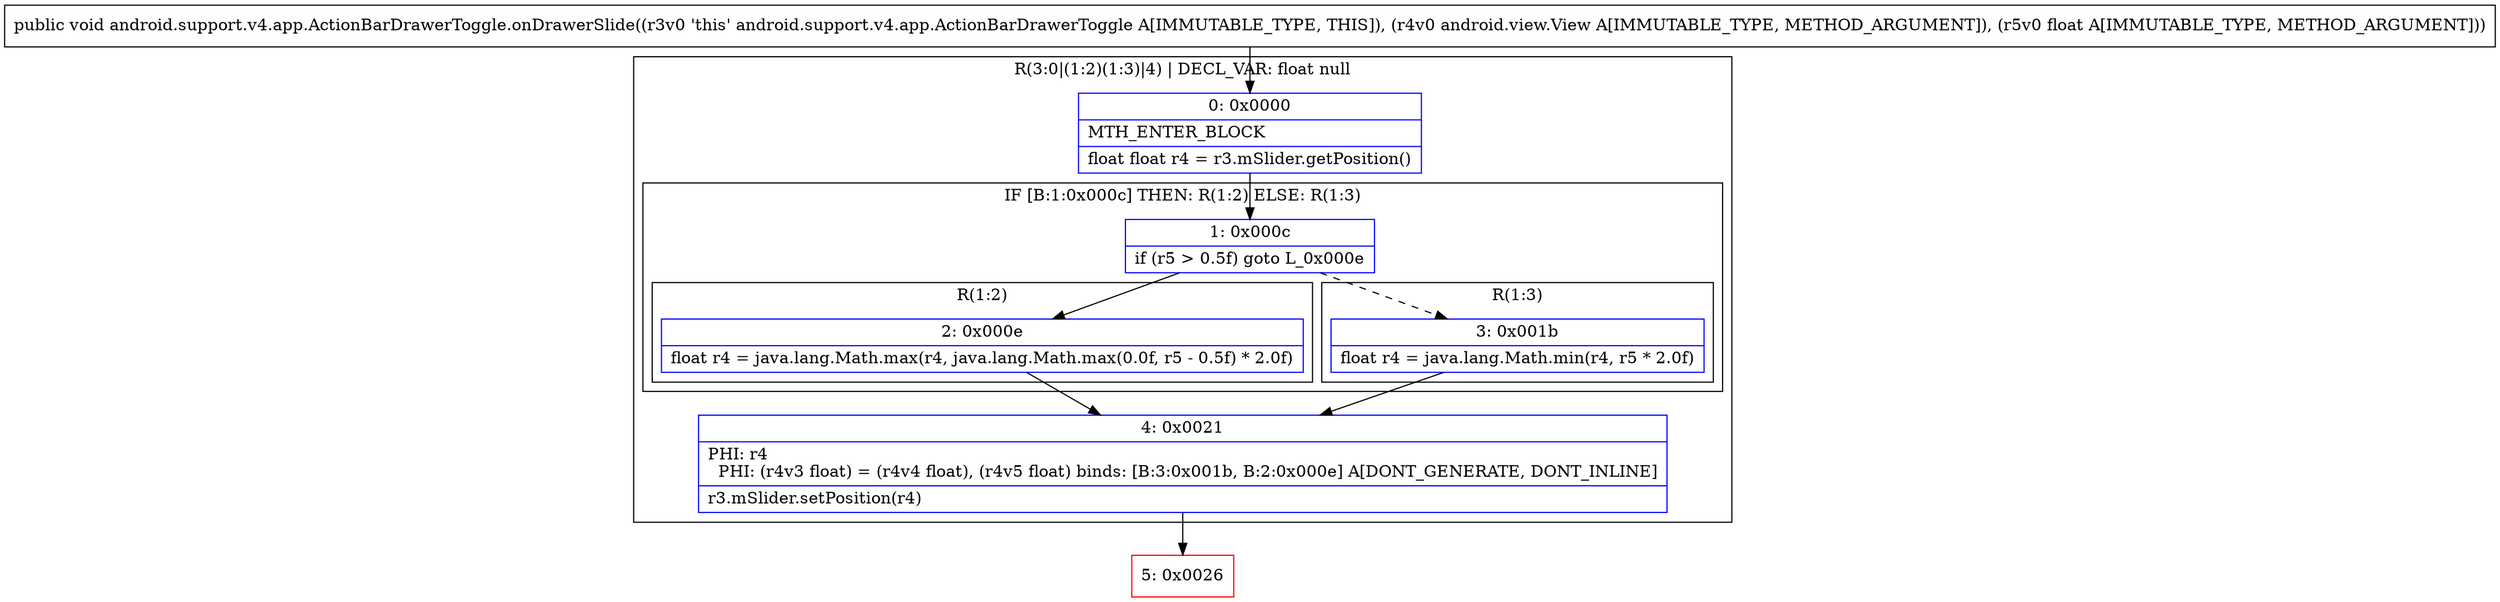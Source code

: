 digraph "CFG forandroid.support.v4.app.ActionBarDrawerToggle.onDrawerSlide(Landroid\/view\/View;F)V" {
subgraph cluster_Region_2091171422 {
label = "R(3:0|(1:2)(1:3)|4) | DECL_VAR: float null\l";
node [shape=record,color=blue];
Node_0 [shape=record,label="{0\:\ 0x0000|MTH_ENTER_BLOCK\l|float float r4 = r3.mSlider.getPosition()\l}"];
subgraph cluster_IfRegion_187845063 {
label = "IF [B:1:0x000c] THEN: R(1:2) ELSE: R(1:3)";
node [shape=record,color=blue];
Node_1 [shape=record,label="{1\:\ 0x000c|if (r5 \> 0.5f) goto L_0x000e\l}"];
subgraph cluster_Region_1045417786 {
label = "R(1:2)";
node [shape=record,color=blue];
Node_2 [shape=record,label="{2\:\ 0x000e|float r4 = java.lang.Math.max(r4, java.lang.Math.max(0.0f, r5 \- 0.5f) * 2.0f)\l}"];
}
subgraph cluster_Region_2116795653 {
label = "R(1:3)";
node [shape=record,color=blue];
Node_3 [shape=record,label="{3\:\ 0x001b|float r4 = java.lang.Math.min(r4, r5 * 2.0f)\l}"];
}
}
Node_4 [shape=record,label="{4\:\ 0x0021|PHI: r4 \l  PHI: (r4v3 float) = (r4v4 float), (r4v5 float) binds: [B:3:0x001b, B:2:0x000e] A[DONT_GENERATE, DONT_INLINE]\l|r3.mSlider.setPosition(r4)\l}"];
}
Node_5 [shape=record,color=red,label="{5\:\ 0x0026}"];
MethodNode[shape=record,label="{public void android.support.v4.app.ActionBarDrawerToggle.onDrawerSlide((r3v0 'this' android.support.v4.app.ActionBarDrawerToggle A[IMMUTABLE_TYPE, THIS]), (r4v0 android.view.View A[IMMUTABLE_TYPE, METHOD_ARGUMENT]), (r5v0 float A[IMMUTABLE_TYPE, METHOD_ARGUMENT])) }"];
MethodNode -> Node_0;
Node_0 -> Node_1;
Node_1 -> Node_2;
Node_1 -> Node_3[style=dashed];
Node_2 -> Node_4;
Node_3 -> Node_4;
Node_4 -> Node_5;
}

